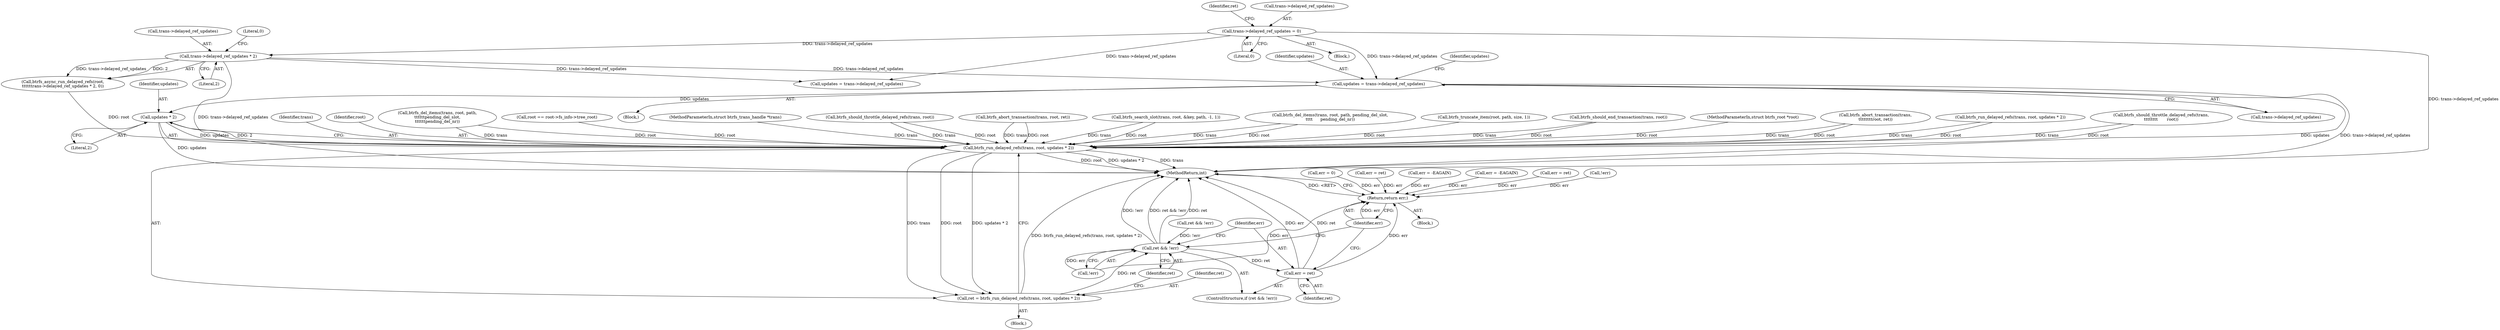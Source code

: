 digraph "0_linux_0305cd5f7fca85dae392b9ba85b116896eb7c1c7@API" {
"1000944" [label="(Call,updates * 2)"];
"1000926" [label="(Call,updates = trans->delayed_ref_updates)"];
"1000843" [label="(Call,trans->delayed_ref_updates = 0)"];
"1000755" [label="(Call,trans->delayed_ref_updates * 2)"];
"1000941" [label="(Call,btrfs_run_delayed_refs(trans, root, updates * 2))"];
"1000939" [label="(Call,ret = btrfs_run_delayed_refs(trans, root, updates * 2))"];
"1000948" [label="(Call,ret && !err)"];
"1000952" [label="(Call,err = ret)"];
"1000955" [label="(Return,return err;)"];
"1000857" [label="(Call,ret && !err)"];
"1000168" [label="(Call,err = 0)"];
"1000926" [label="(Call,updates = trans->delayed_ref_updates)"];
"1000942" [label="(Identifier,trans)"];
"1000843" [label="(Call,trans->delayed_ref_updates = 0)"];
"1000943" [label="(Identifier,root)"];
"1000333" [label="(Call,err = ret)"];
"1000812" [label="(Call,btrfs_del_items(trans, root, path,\n\t\t\t\t\t\tpending_del_slot,\n\t\t\t\t\t\tpending_del_nr))"];
"1000941" [label="(Call,btrfs_run_delayed_refs(trans, root, updates * 2))"];
"1000924" [label="(Block,)"];
"1000932" [label="(Identifier,updates)"];
"1000721" [label="(Call,root == root->fs_info->tree_root)"];
"1000835" [label="(Call,updates = trans->delayed_ref_updates)"];
"1000956" [label="(Identifier,err)"];
"1000867" [label="(Call,err = -EAGAIN)"];
"1000847" [label="(Literal,0)"];
"1000928" [label="(Call,trans->delayed_ref_updates)"];
"1000940" [label="(Identifier,ret)"];
"1000113" [label="(MethodParameterIn,struct btrfs_trans_handle *trans)"];
"1000950" [label="(Call,!err)"];
"1000307" [label="(Call,err = -EAGAIN)"];
"1000955" [label="(Return,return err;)"];
"1000750" [label="(Call,btrfs_should_throttle_delayed_refs(trans, root))"];
"1000939" [label="(Call,ret = btrfs_run_delayed_refs(trans, root, updates * 2))"];
"1000945" [label="(Identifier,updates)"];
"1000895" [label="(Call,btrfs_abort_transaction(trans, root, ret))"];
"1000954" [label="(Identifier,ret)"];
"1000946" [label="(Literal,2)"];
"1000944" [label="(Call,updates * 2)"];
"1000849" [label="(Identifier,ret)"];
"1000957" [label="(MethodReturn,int)"];
"1000952" [label="(Call,err = ret)"];
"1000756" [label="(Call,trans->delayed_ref_updates)"];
"1000861" [label="(Call,err = ret)"];
"1000760" [label="(Literal,0)"];
"1000118" [label="(Block,)"];
"1000948" [label="(Call,ret && !err)"];
"1000755" [label="(Call,trans->delayed_ref_updates * 2)"];
"1000319" [label="(Call,btrfs_search_slot(trans, root, &key, path, -1, 1))"];
"1000887" [label="(Call,btrfs_del_items(trans, root, path, pending_del_slot,\n\t\t\t\t      pending_del_nr))"];
"1000927" [label="(Identifier,updates)"];
"1000844" [label="(Call,trans->delayed_ref_updates)"];
"1000639" [label="(Call,btrfs_truncate_item(root, path, size, 1))"];
"1000303" [label="(Call,btrfs_should_end_transaction(trans, root))"];
"1000114" [label="(MethodParameterIn,struct btrfs_root *root)"];
"1000821" [label="(Call,btrfs_abort_transaction(trans,\n\t\t\t\t\t\t\t\troot, ret))"];
"1000933" [label="(Block,)"];
"1000759" [label="(Literal,2)"];
"1000850" [label="(Call,btrfs_run_delayed_refs(trans, root, updates * 2))"];
"1000774" [label="(Call,btrfs_should_throttle_delayed_refs(trans,\n\t\t\t\t\t\t\t\t       root))"];
"1000949" [label="(Identifier,ret)"];
"1000842" [label="(Block,)"];
"1000947" [label="(ControlStructure,if (ret && !err))"];
"1000859" [label="(Call,!err)"];
"1000953" [label="(Identifier,err)"];
"1000753" [label="(Call,btrfs_async_run_delayed_refs(root,\n\t\t\t\t\ttrans->delayed_ref_updates * 2, 0))"];
"1000944" -> "1000941"  [label="AST: "];
"1000944" -> "1000946"  [label="CFG: "];
"1000945" -> "1000944"  [label="AST: "];
"1000946" -> "1000944"  [label="AST: "];
"1000941" -> "1000944"  [label="CFG: "];
"1000944" -> "1000957"  [label="DDG: updates"];
"1000944" -> "1000941"  [label="DDG: updates"];
"1000944" -> "1000941"  [label="DDG: 2"];
"1000926" -> "1000944"  [label="DDG: updates"];
"1000926" -> "1000924"  [label="AST: "];
"1000926" -> "1000928"  [label="CFG: "];
"1000927" -> "1000926"  [label="AST: "];
"1000928" -> "1000926"  [label="AST: "];
"1000932" -> "1000926"  [label="CFG: "];
"1000926" -> "1000957"  [label="DDG: updates"];
"1000926" -> "1000957"  [label="DDG: trans->delayed_ref_updates"];
"1000843" -> "1000926"  [label="DDG: trans->delayed_ref_updates"];
"1000755" -> "1000926"  [label="DDG: trans->delayed_ref_updates"];
"1000843" -> "1000842"  [label="AST: "];
"1000843" -> "1000847"  [label="CFG: "];
"1000844" -> "1000843"  [label="AST: "];
"1000847" -> "1000843"  [label="AST: "];
"1000849" -> "1000843"  [label="CFG: "];
"1000843" -> "1000957"  [label="DDG: trans->delayed_ref_updates"];
"1000843" -> "1000755"  [label="DDG: trans->delayed_ref_updates"];
"1000843" -> "1000835"  [label="DDG: trans->delayed_ref_updates"];
"1000755" -> "1000753"  [label="AST: "];
"1000755" -> "1000759"  [label="CFG: "];
"1000756" -> "1000755"  [label="AST: "];
"1000759" -> "1000755"  [label="AST: "];
"1000760" -> "1000755"  [label="CFG: "];
"1000755" -> "1000957"  [label="DDG: trans->delayed_ref_updates"];
"1000755" -> "1000753"  [label="DDG: trans->delayed_ref_updates"];
"1000755" -> "1000753"  [label="DDG: 2"];
"1000755" -> "1000835"  [label="DDG: trans->delayed_ref_updates"];
"1000941" -> "1000939"  [label="AST: "];
"1000942" -> "1000941"  [label="AST: "];
"1000943" -> "1000941"  [label="AST: "];
"1000939" -> "1000941"  [label="CFG: "];
"1000941" -> "1000957"  [label="DDG: trans"];
"1000941" -> "1000957"  [label="DDG: root"];
"1000941" -> "1000957"  [label="DDG: updates * 2"];
"1000941" -> "1000939"  [label="DDG: trans"];
"1000941" -> "1000939"  [label="DDG: root"];
"1000941" -> "1000939"  [label="DDG: updates * 2"];
"1000850" -> "1000941"  [label="DDG: trans"];
"1000850" -> "1000941"  [label="DDG: root"];
"1000750" -> "1000941"  [label="DDG: trans"];
"1000750" -> "1000941"  [label="DDG: root"];
"1000303" -> "1000941"  [label="DDG: trans"];
"1000303" -> "1000941"  [label="DDG: root"];
"1000812" -> "1000941"  [label="DDG: trans"];
"1000812" -> "1000941"  [label="DDG: root"];
"1000821" -> "1000941"  [label="DDG: trans"];
"1000821" -> "1000941"  [label="DDG: root"];
"1000895" -> "1000941"  [label="DDG: trans"];
"1000895" -> "1000941"  [label="DDG: root"];
"1000319" -> "1000941"  [label="DDG: trans"];
"1000319" -> "1000941"  [label="DDG: root"];
"1000774" -> "1000941"  [label="DDG: trans"];
"1000774" -> "1000941"  [label="DDG: root"];
"1000887" -> "1000941"  [label="DDG: trans"];
"1000887" -> "1000941"  [label="DDG: root"];
"1000113" -> "1000941"  [label="DDG: trans"];
"1000753" -> "1000941"  [label="DDG: root"];
"1000639" -> "1000941"  [label="DDG: root"];
"1000721" -> "1000941"  [label="DDG: root"];
"1000114" -> "1000941"  [label="DDG: root"];
"1000939" -> "1000933"  [label="AST: "];
"1000940" -> "1000939"  [label="AST: "];
"1000949" -> "1000939"  [label="CFG: "];
"1000939" -> "1000957"  [label="DDG: btrfs_run_delayed_refs(trans, root, updates * 2)"];
"1000939" -> "1000948"  [label="DDG: ret"];
"1000948" -> "1000947"  [label="AST: "];
"1000948" -> "1000949"  [label="CFG: "];
"1000948" -> "1000950"  [label="CFG: "];
"1000949" -> "1000948"  [label="AST: "];
"1000950" -> "1000948"  [label="AST: "];
"1000953" -> "1000948"  [label="CFG: "];
"1000956" -> "1000948"  [label="CFG: "];
"1000948" -> "1000957"  [label="DDG: !err"];
"1000948" -> "1000957"  [label="DDG: ret && !err"];
"1000948" -> "1000957"  [label="DDG: ret"];
"1000857" -> "1000948"  [label="DDG: !err"];
"1000950" -> "1000948"  [label="DDG: err"];
"1000948" -> "1000952"  [label="DDG: ret"];
"1000952" -> "1000947"  [label="AST: "];
"1000952" -> "1000954"  [label="CFG: "];
"1000953" -> "1000952"  [label="AST: "];
"1000954" -> "1000952"  [label="AST: "];
"1000956" -> "1000952"  [label="CFG: "];
"1000952" -> "1000957"  [label="DDG: err"];
"1000952" -> "1000957"  [label="DDG: ret"];
"1000952" -> "1000955"  [label="DDG: err"];
"1000955" -> "1000118"  [label="AST: "];
"1000955" -> "1000956"  [label="CFG: "];
"1000956" -> "1000955"  [label="AST: "];
"1000957" -> "1000955"  [label="CFG: "];
"1000955" -> "1000957"  [label="DDG: <RET>"];
"1000956" -> "1000955"  [label="DDG: err"];
"1000333" -> "1000955"  [label="DDG: err"];
"1000168" -> "1000955"  [label="DDG: err"];
"1000859" -> "1000955"  [label="DDG: err"];
"1000950" -> "1000955"  [label="DDG: err"];
"1000867" -> "1000955"  [label="DDG: err"];
"1000307" -> "1000955"  [label="DDG: err"];
"1000861" -> "1000955"  [label="DDG: err"];
}

